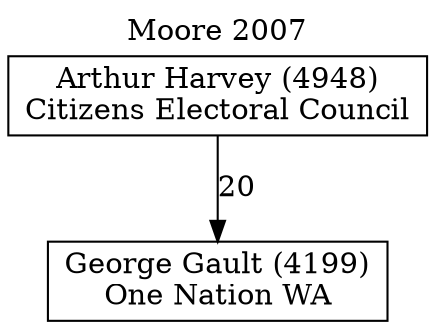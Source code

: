 // House preference flow
digraph "George Gault (4199)_Moore_2007" {
	graph [label="Moore 2007" labelloc=t mclimit=10]
	node [shape=box]
	"George Gault (4199)" [label="George Gault (4199)
One Nation WA"]
	"Arthur Harvey (4948)" [label="Arthur Harvey (4948)
Citizens Electoral Council"]
	"Arthur Harvey (4948)" -> "George Gault (4199)" [label=20]
}
